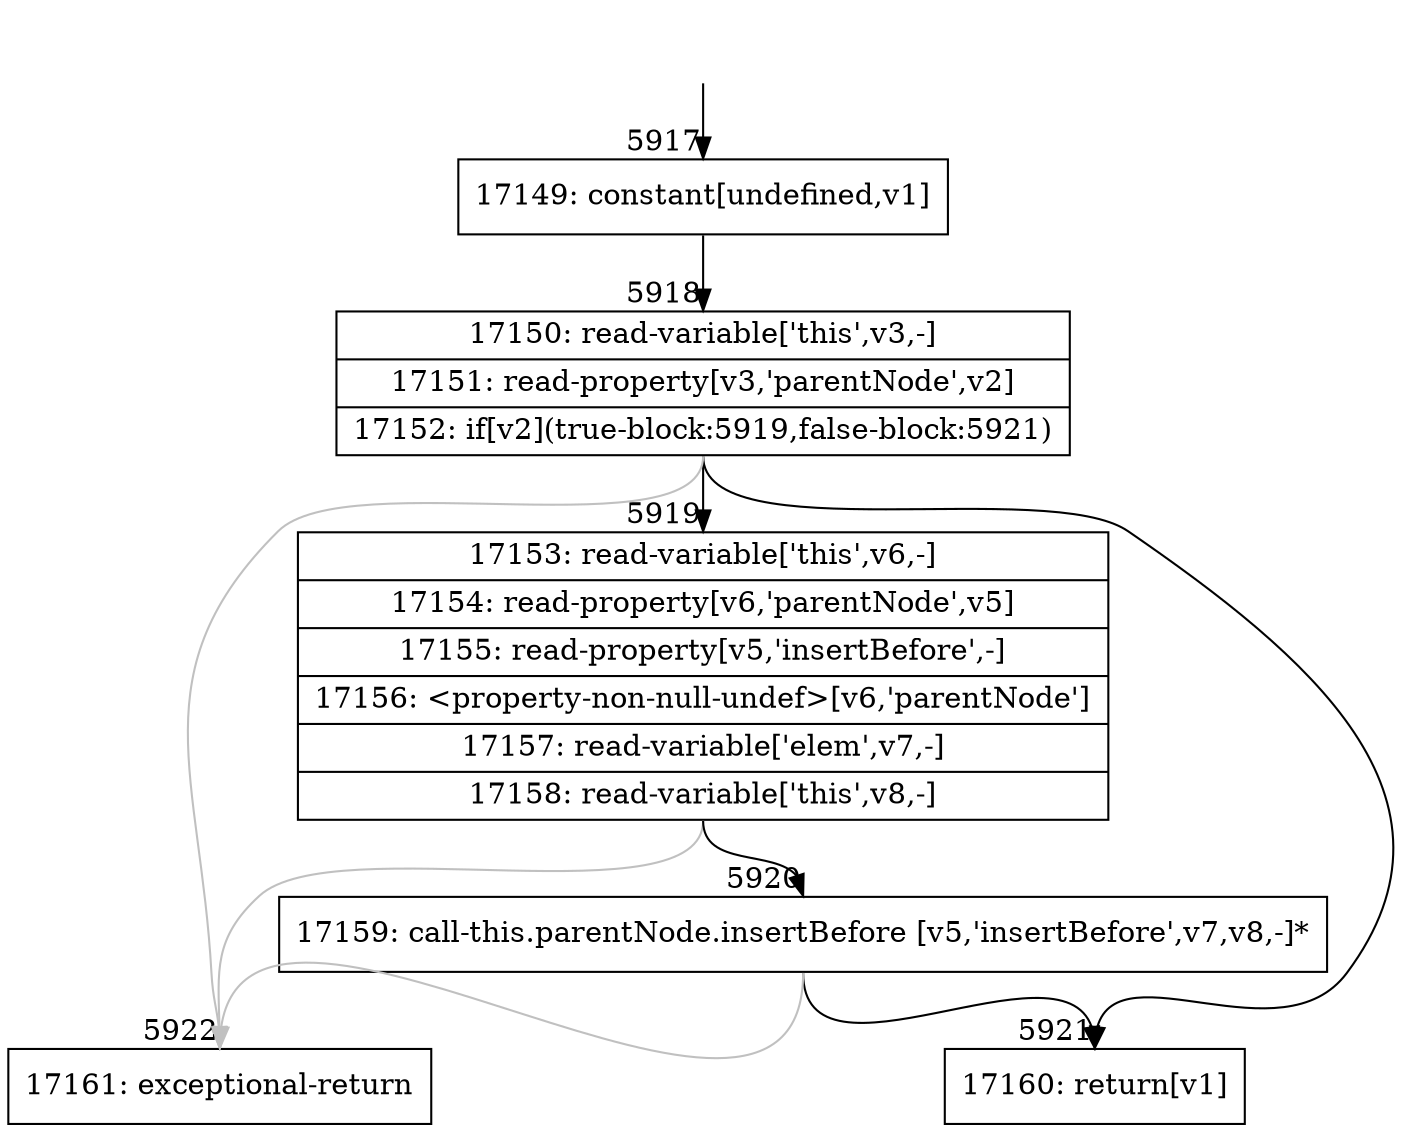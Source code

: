 digraph {
rankdir="TD"
BB_entry390[shape=none,label=""];
BB_entry390 -> BB5917 [tailport=s, headport=n, headlabel="    5917"]
BB5917 [shape=record label="{17149: constant[undefined,v1]}" ] 
BB5917 -> BB5918 [tailport=s, headport=n, headlabel="      5918"]
BB5918 [shape=record label="{17150: read-variable['this',v3,-]|17151: read-property[v3,'parentNode',v2]|17152: if[v2](true-block:5919,false-block:5921)}" ] 
BB5918 -> BB5919 [tailport=s, headport=n, headlabel="      5919"]
BB5918 -> BB5921 [tailport=s, headport=n, headlabel="      5921"]
BB5918 -> BB5922 [tailport=s, headport=n, color=gray, headlabel="      5922"]
BB5919 [shape=record label="{17153: read-variable['this',v6,-]|17154: read-property[v6,'parentNode',v5]|17155: read-property[v5,'insertBefore',-]|17156: \<property-non-null-undef\>[v6,'parentNode']|17157: read-variable['elem',v7,-]|17158: read-variable['this',v8,-]}" ] 
BB5919 -> BB5920 [tailport=s, headport=n, headlabel="      5920"]
BB5919 -> BB5922 [tailport=s, headport=n, color=gray]
BB5920 [shape=record label="{17159: call-this.parentNode.insertBefore [v5,'insertBefore',v7,v8,-]*}" ] 
BB5920 -> BB5921 [tailport=s, headport=n]
BB5920 -> BB5922 [tailport=s, headport=n, color=gray]
BB5921 [shape=record label="{17160: return[v1]}" ] 
BB5922 [shape=record label="{17161: exceptional-return}" ] 
//#$~ 5967
}
